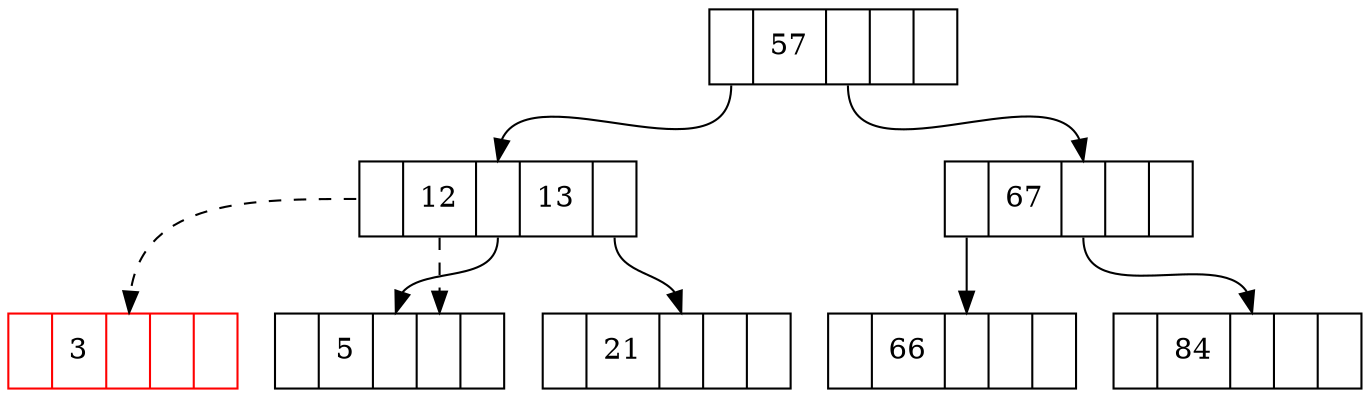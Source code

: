 digraph g {
	
	node [shape = record];

	n1 [label="<l>| 57 |<c>||<r>"];
	n2 [label="<l>| <n> 12|<c>| 13 |<r>"];
	n3 [label="<l>| 67 |<c>||<r>"];
	n4 [label="<l>| 3  |<c>||<r>", color=red];
	n5 [label="<l>| 5  |<c>| <n> |<r>"];
	n6 [label="<l>| 21 |<c>||<r>"];
	n7 [label="<l>| 66 |<c>||<r>"];
	n8 [label="<l>| 84 |<c>||<r>"];

	n1:l -> n2:c
	n1:c -> n3:c

	n2:l -> n4:c [style=dashed]
	n2:c -> n5:c
	n2:r -> n6:c

	n3:l -> n7:c
	n3:c -> n8:c

	n2:n -> n5:n [style=dashed]
}
